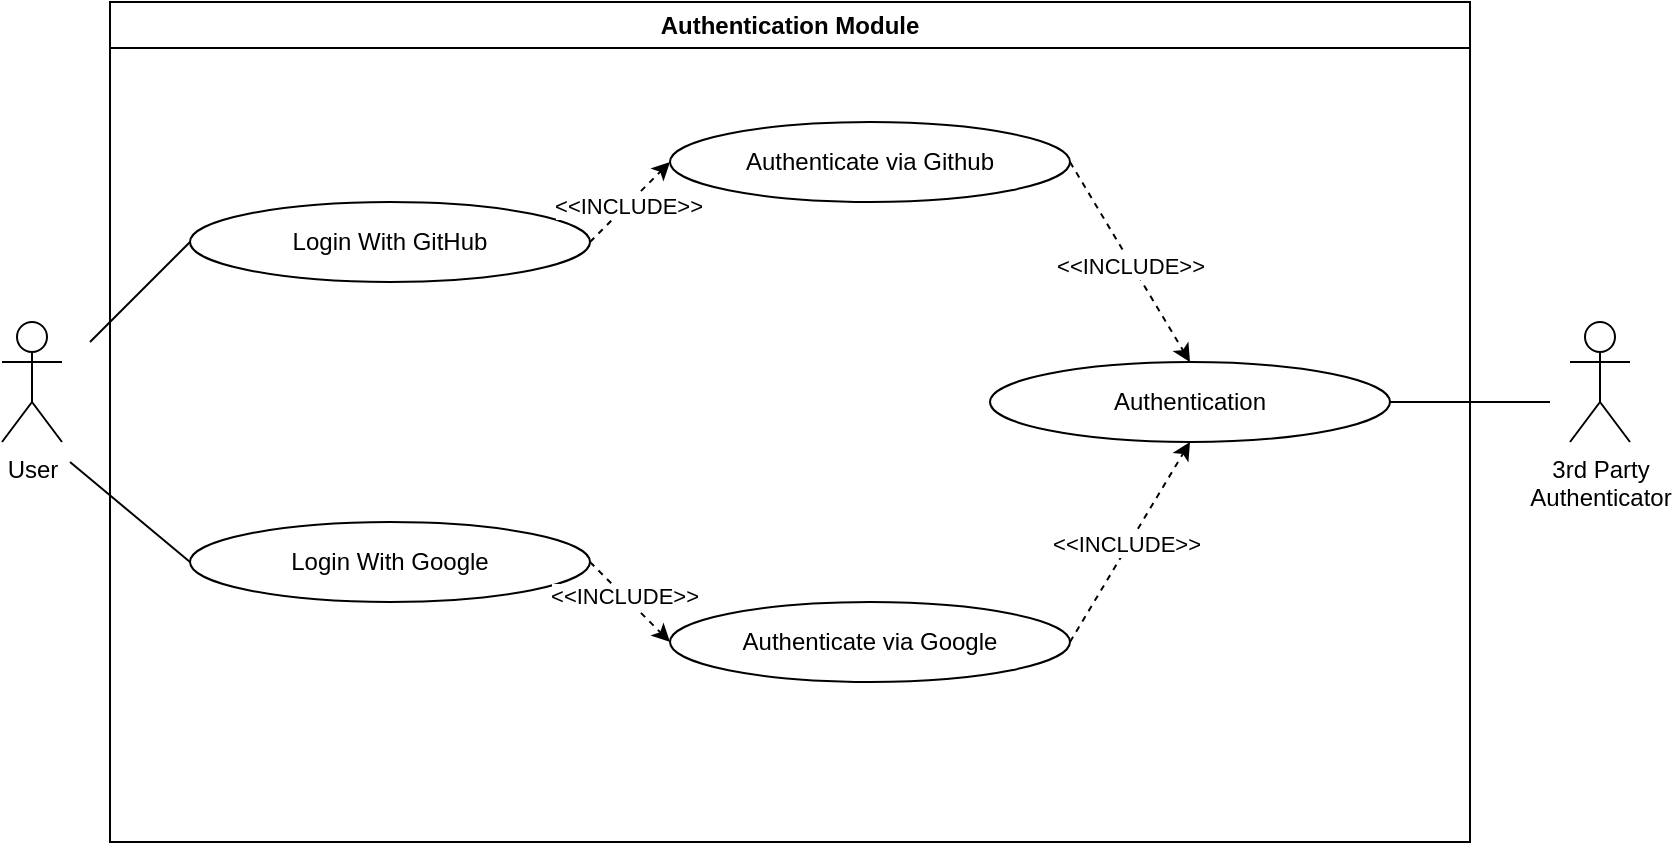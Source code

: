 <mxfile version="23.1.1" type="github">
  <diagram name="Page-1" id="YOafAM3x802z-2lJPLI0">
    <mxGraphModel dx="1114" dy="558" grid="1" gridSize="10" guides="1" tooltips="1" connect="1" arrows="1" fold="1" page="1" pageScale="1" pageWidth="827" pageHeight="1169" math="0" shadow="0">
      <root>
        <mxCell id="0" />
        <mxCell id="1" parent="0" />
        <mxCell id="r3_mbHRN_LjCvHjCb5Vp-2" value="Authentication Module" style="swimlane;whiteSpace=wrap;html=1;" parent="1" vertex="1">
          <mxGeometry x="80" y="100" width="680" height="420" as="geometry" />
        </mxCell>
        <mxCell id="r3_mbHRN_LjCvHjCb5Vp-15" value="Login With GitHub" style="ellipse;whiteSpace=wrap;html=1;" parent="r3_mbHRN_LjCvHjCb5Vp-2" vertex="1">
          <mxGeometry x="40" y="100" width="200" height="40" as="geometry" />
        </mxCell>
        <mxCell id="r3_mbHRN_LjCvHjCb5Vp-16" value="Login With Google" style="ellipse;whiteSpace=wrap;html=1;" parent="r3_mbHRN_LjCvHjCb5Vp-2" vertex="1">
          <mxGeometry x="40" y="260" width="200" height="40" as="geometry" />
        </mxCell>
        <mxCell id="r3_mbHRN_LjCvHjCb5Vp-17" value="Authenticate via Github" style="ellipse;whiteSpace=wrap;html=1;" parent="r3_mbHRN_LjCvHjCb5Vp-2" vertex="1">
          <mxGeometry x="280" y="60" width="200" height="40" as="geometry" />
        </mxCell>
        <mxCell id="r3_mbHRN_LjCvHjCb5Vp-18" value="Authenticate via Google" style="ellipse;whiteSpace=wrap;html=1;" parent="r3_mbHRN_LjCvHjCb5Vp-2" vertex="1">
          <mxGeometry x="280" y="300" width="200" height="40" as="geometry" />
        </mxCell>
        <mxCell id="r3_mbHRN_LjCvHjCb5Vp-19" value="Authentication" style="ellipse;whiteSpace=wrap;html=1;" parent="r3_mbHRN_LjCvHjCb5Vp-2" vertex="1">
          <mxGeometry x="440" y="180" width="200" height="40" as="geometry" />
        </mxCell>
        <mxCell id="r3_mbHRN_LjCvHjCb5Vp-22" value="" style="endArrow=classic;html=1;rounded=0;exitX=1;exitY=0.5;exitDx=0;exitDy=0;entryX=0;entryY=0.5;entryDx=0;entryDy=0;dashed=1;" parent="r3_mbHRN_LjCvHjCb5Vp-2" source="r3_mbHRN_LjCvHjCb5Vp-15" target="r3_mbHRN_LjCvHjCb5Vp-17" edge="1">
          <mxGeometry width="50" height="50" relative="1" as="geometry">
            <mxPoint x="230" y="190" as="sourcePoint" />
            <mxPoint x="280" y="140" as="targetPoint" />
          </mxGeometry>
        </mxCell>
        <mxCell id="DCXDtOgZecRVhhRM-Yv1-5" value="&amp;lt;&amp;lt;INCLUDE&amp;gt;&amp;gt;" style="edgeLabel;html=1;align=center;verticalAlign=middle;resizable=0;points=[];" vertex="1" connectable="0" parent="r3_mbHRN_LjCvHjCb5Vp-22">
          <mxGeometry x="-0.025" y="-1" relative="1" as="geometry">
            <mxPoint x="-1" as="offset" />
          </mxGeometry>
        </mxCell>
        <mxCell id="r3_mbHRN_LjCvHjCb5Vp-23" value="" style="endArrow=classic;html=1;rounded=0;exitX=1;exitY=0.5;exitDx=0;exitDy=0;entryX=0;entryY=0.5;entryDx=0;entryDy=0;dashed=1;" parent="r3_mbHRN_LjCvHjCb5Vp-2" source="r3_mbHRN_LjCvHjCb5Vp-16" target="r3_mbHRN_LjCvHjCb5Vp-18" edge="1">
          <mxGeometry width="50" height="50" relative="1" as="geometry">
            <mxPoint x="300" y="300" as="sourcePoint" />
            <mxPoint x="350" y="250" as="targetPoint" />
          </mxGeometry>
        </mxCell>
        <mxCell id="DCXDtOgZecRVhhRM-Yv1-6" value="&amp;lt;&amp;lt;INCLUDE&amp;gt;&amp;gt;" style="edgeLabel;html=1;align=center;verticalAlign=middle;resizable=0;points=[];" vertex="1" connectable="0" parent="r3_mbHRN_LjCvHjCb5Vp-23">
          <mxGeometry x="-0.15" relative="1" as="geometry">
            <mxPoint as="offset" />
          </mxGeometry>
        </mxCell>
        <mxCell id="r3_mbHRN_LjCvHjCb5Vp-24" value="" style="endArrow=classic;html=1;rounded=0;exitX=1;exitY=0.5;exitDx=0;exitDy=0;entryX=0.5;entryY=0;entryDx=0;entryDy=0;dashed=1;" parent="r3_mbHRN_LjCvHjCb5Vp-2" source="r3_mbHRN_LjCvHjCb5Vp-17" target="r3_mbHRN_LjCvHjCb5Vp-19" edge="1">
          <mxGeometry width="50" height="50" relative="1" as="geometry">
            <mxPoint x="380" y="200" as="sourcePoint" />
            <mxPoint x="430" y="150" as="targetPoint" />
          </mxGeometry>
        </mxCell>
        <mxCell id="DCXDtOgZecRVhhRM-Yv1-8" value="&amp;lt;&amp;lt;INCLUDE&amp;gt;&amp;gt;" style="edgeLabel;html=1;align=center;verticalAlign=middle;resizable=0;points=[];" vertex="1" connectable="0" parent="r3_mbHRN_LjCvHjCb5Vp-24">
          <mxGeometry x="0.029" y="-1" relative="1" as="geometry">
            <mxPoint as="offset" />
          </mxGeometry>
        </mxCell>
        <mxCell id="r3_mbHRN_LjCvHjCb5Vp-25" value="" style="endArrow=classic;html=1;rounded=0;exitX=1;exitY=0.5;exitDx=0;exitDy=0;entryX=0.5;entryY=1;entryDx=0;entryDy=0;dashed=1;" parent="r3_mbHRN_LjCvHjCb5Vp-2" source="r3_mbHRN_LjCvHjCb5Vp-18" target="r3_mbHRN_LjCvHjCb5Vp-19" edge="1">
          <mxGeometry width="50" height="50" relative="1" as="geometry">
            <mxPoint x="390" y="290" as="sourcePoint" />
            <mxPoint x="440" y="240" as="targetPoint" />
          </mxGeometry>
        </mxCell>
        <mxCell id="DCXDtOgZecRVhhRM-Yv1-7" value="&amp;lt;&amp;lt;INCLUDE&amp;gt;&amp;gt;" style="edgeLabel;html=1;align=center;verticalAlign=middle;resizable=0;points=[];" vertex="1" connectable="0" parent="r3_mbHRN_LjCvHjCb5Vp-25">
          <mxGeometry x="-0.032" y="1" relative="1" as="geometry">
            <mxPoint as="offset" />
          </mxGeometry>
        </mxCell>
        <mxCell id="DCXDtOgZecRVhhRM-Yv1-1" value="" style="endArrow=none;html=1;rounded=0;" edge="1" parent="r3_mbHRN_LjCvHjCb5Vp-2">
          <mxGeometry width="50" height="50" relative="1" as="geometry">
            <mxPoint x="-10" y="170" as="sourcePoint" />
            <mxPoint x="40" y="120" as="targetPoint" />
          </mxGeometry>
        </mxCell>
        <mxCell id="DCXDtOgZecRVhhRM-Yv1-4" value="" style="endArrow=none;html=1;rounded=0;entryX=0;entryY=0.5;entryDx=0;entryDy=0;" edge="1" parent="r3_mbHRN_LjCvHjCb5Vp-2" target="r3_mbHRN_LjCvHjCb5Vp-16">
          <mxGeometry width="50" height="50" relative="1" as="geometry">
            <mxPoint x="-20" y="230" as="sourcePoint" />
            <mxPoint x="30" y="255" as="targetPoint" />
          </mxGeometry>
        </mxCell>
        <mxCell id="r3_mbHRN_LjCvHjCb5Vp-14" value="User" style="shape=umlActor;verticalLabelPosition=bottom;verticalAlign=top;html=1;outlineConnect=0;" parent="1" vertex="1">
          <mxGeometry x="26" y="260" width="30" height="60" as="geometry" />
        </mxCell>
        <mxCell id="CkkWltxYGhbcL463M7eL-11" value="3rd Party &lt;br&gt;Authenticator" style="shape=umlActor;verticalLabelPosition=bottom;verticalAlign=top;html=1;outlineConnect=0;" parent="1" vertex="1">
          <mxGeometry x="810" y="260" width="30" height="60" as="geometry" />
        </mxCell>
        <mxCell id="DCXDtOgZecRVhhRM-Yv1-9" value="" style="endArrow=none;html=1;rounded=0;exitX=1;exitY=0.5;exitDx=0;exitDy=0;" edge="1" parent="1" source="r3_mbHRN_LjCvHjCb5Vp-19">
          <mxGeometry width="50" height="50" relative="1" as="geometry">
            <mxPoint x="540" y="320" as="sourcePoint" />
            <mxPoint x="800" y="300" as="targetPoint" />
          </mxGeometry>
        </mxCell>
      </root>
    </mxGraphModel>
  </diagram>
</mxfile>
